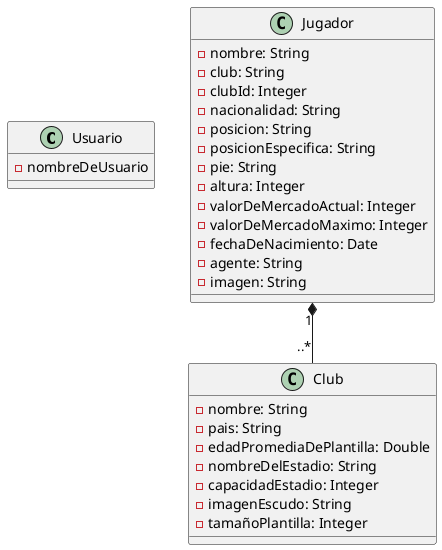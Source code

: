 @startuml umlTFG

class Usuario{
    - nombreDeUsuario
}

class Jugador {
    - nombre: String
    - club: String
    - clubId: Integer
    - nacionalidad: String
    - posicion: String
    - posicionEspecifica: String
    - pie: String
    - altura: Integer
    - valorDeMercadoActual: Integer
    - valorDeMercadoMaximo: Integer
    - fechaDeNacimiento: Date
    - agente: String
    - imagen: String
}

class Club {
    - nombre: String
    - pais: String
    - edadPromediaDePlantilla: Double
    - nombreDelEstadio: String
    - capacidadEstadio: Integer
    - imagenEscudo: String
    - tamañoPlantilla: Integer
}



Jugador "1" *-- "..*" Club
@enduml
